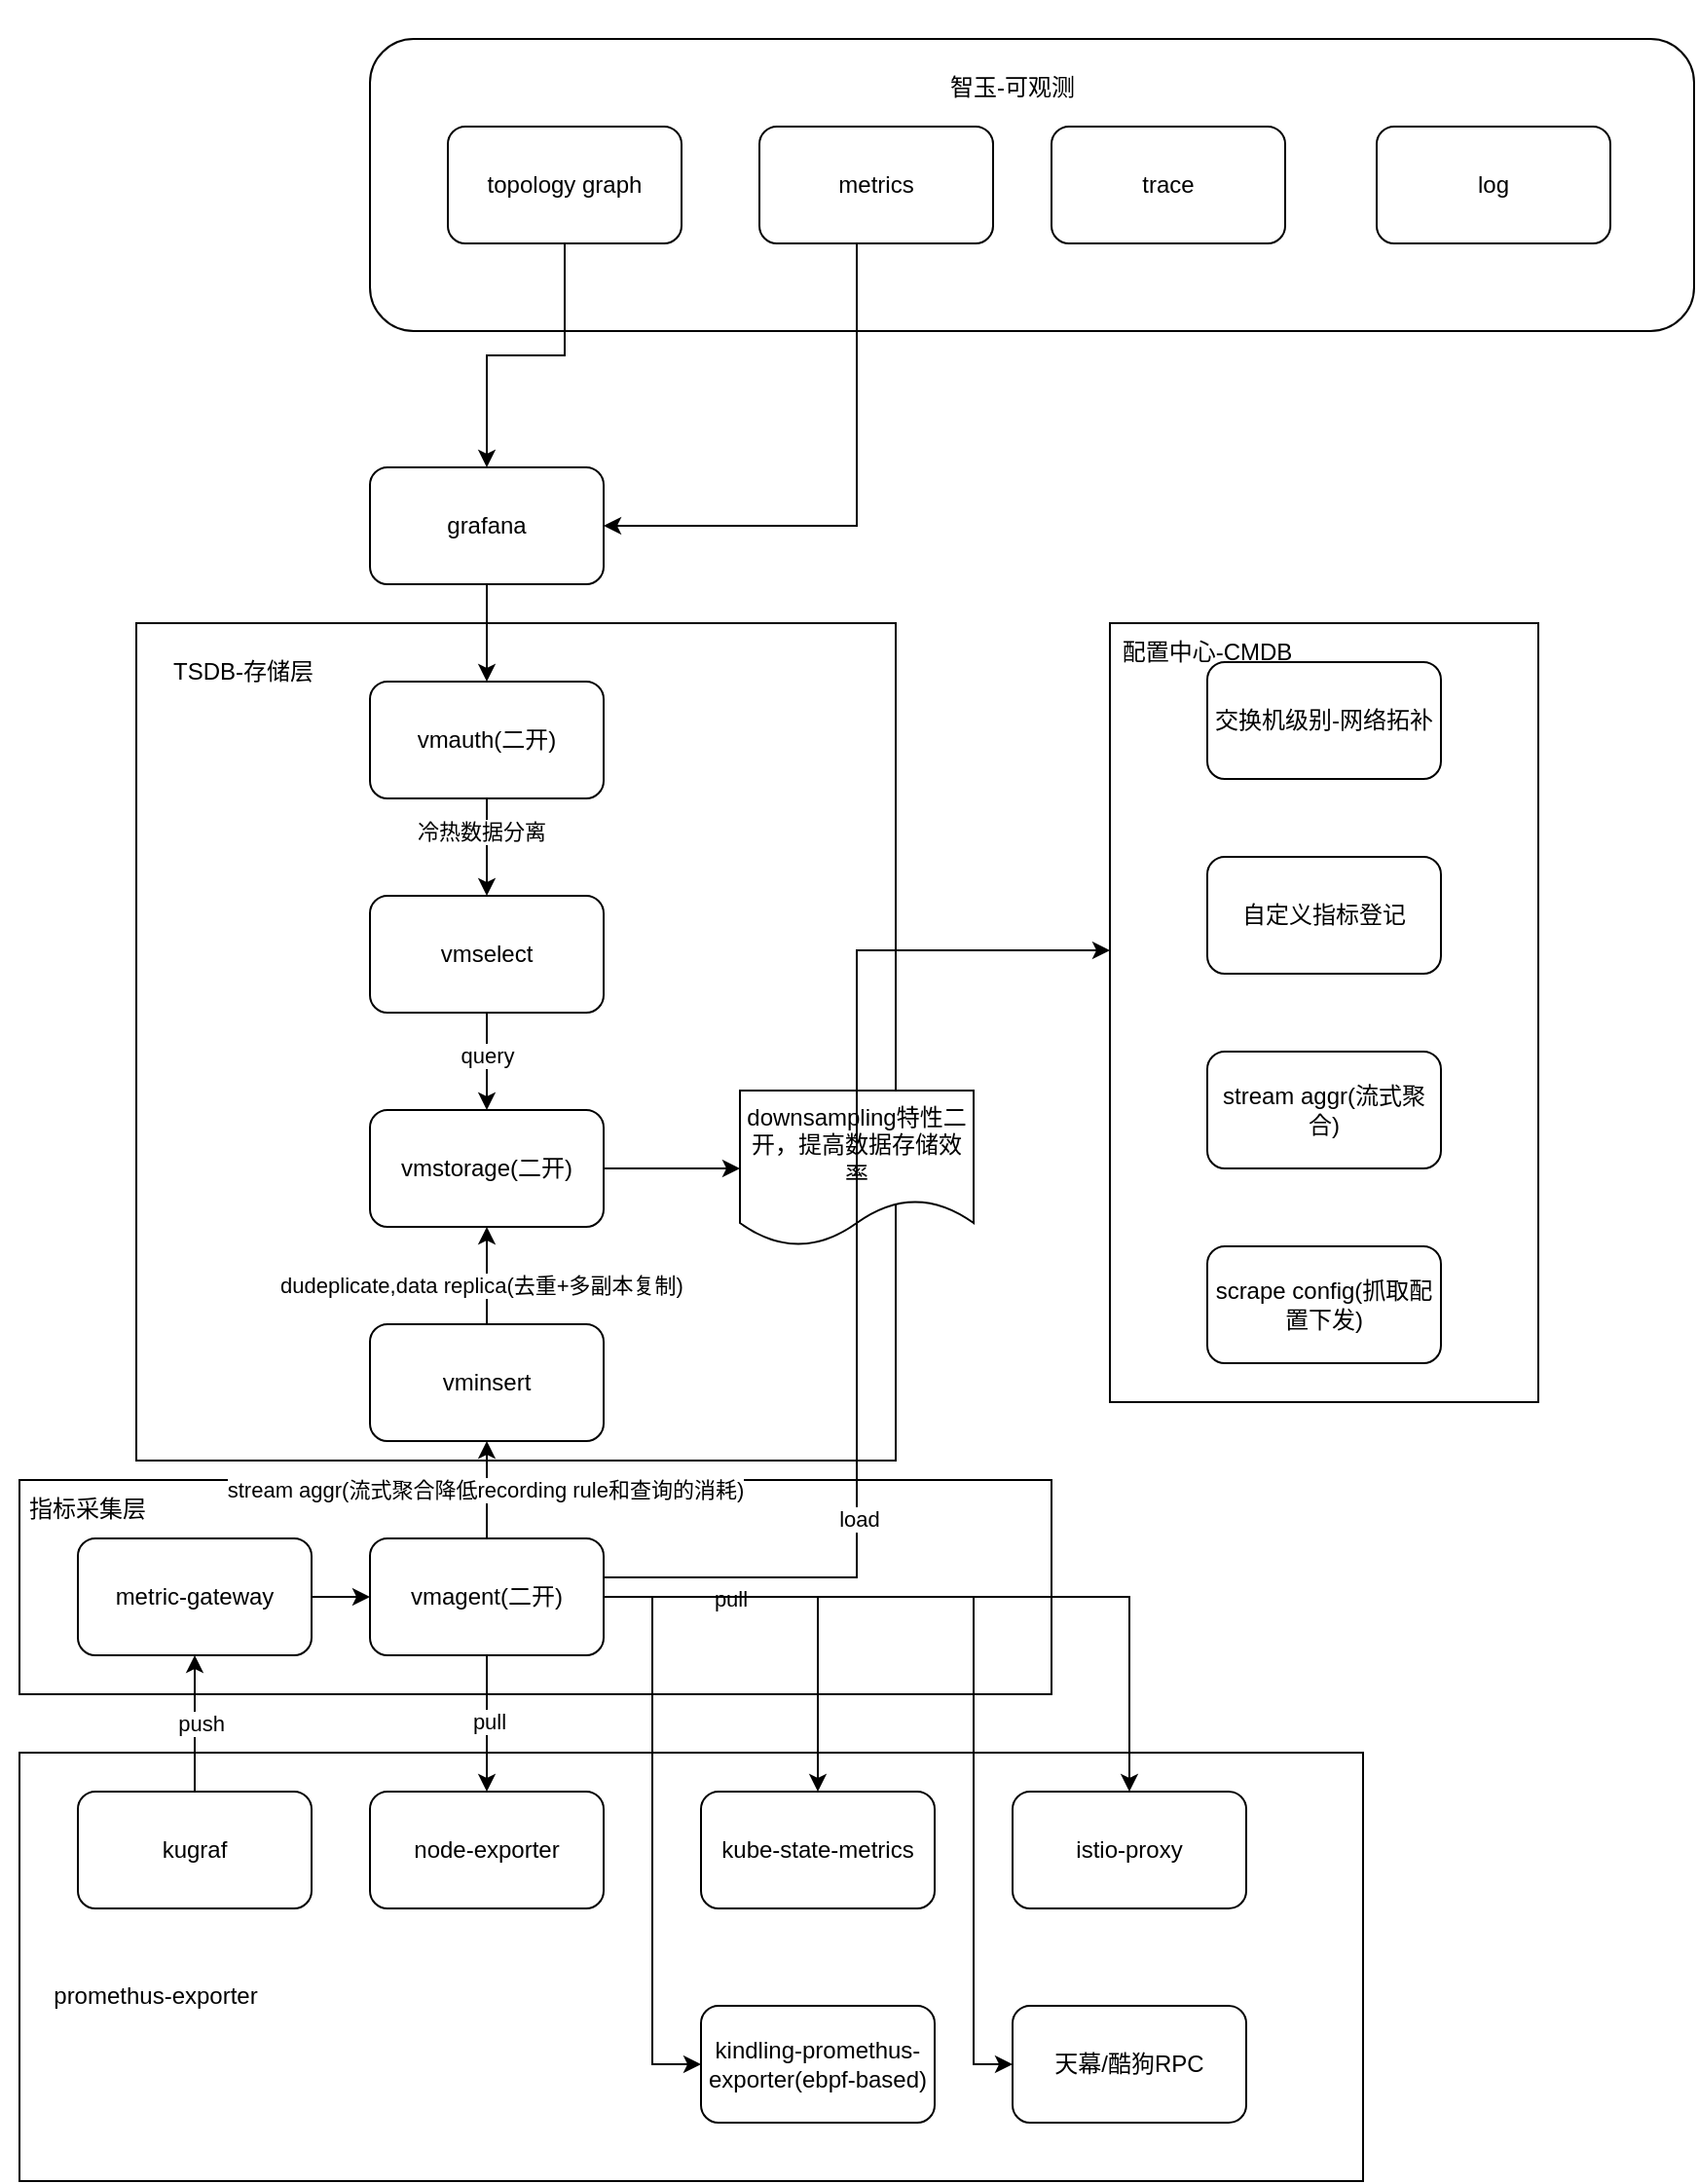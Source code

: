 <mxfile version="26.1.1">
  <diagram name="第 1 页" id="386Q1aQ_eGs3H4m2eRnu">
    <mxGraphModel dx="1050" dy="665" grid="1" gridSize="10" guides="1" tooltips="1" connect="1" arrows="1" fold="1" page="1" pageScale="1" pageWidth="827" pageHeight="1169" math="0" shadow="0">
      <root>
        <mxCell id="0" />
        <mxCell id="1" parent="0" />
        <mxCell id="7vA6uKXF7rg5VbFHULAT-63" value="" style="rounded=0;whiteSpace=wrap;html=1;" vertex="1" parent="1">
          <mxGeometry x="570" y="330" width="220" height="400" as="geometry" />
        </mxCell>
        <mxCell id="7vA6uKXF7rg5VbFHULAT-49" value="" style="rounded=0;whiteSpace=wrap;html=1;" vertex="1" parent="1">
          <mxGeometry x="10" y="910" width="690" height="220" as="geometry" />
        </mxCell>
        <mxCell id="7vA6uKXF7rg5VbFHULAT-43" value="" style="rounded=0;whiteSpace=wrap;html=1;" vertex="1" parent="1">
          <mxGeometry x="10" y="770" width="530" height="110" as="geometry" />
        </mxCell>
        <mxCell id="7vA6uKXF7rg5VbFHULAT-41" value="" style="rounded=0;whiteSpace=wrap;html=1;" vertex="1" parent="1">
          <mxGeometry x="70" y="330" width="390" height="430" as="geometry" />
        </mxCell>
        <mxCell id="7vA6uKXF7rg5VbFHULAT-1" value="" style="text;whiteSpace=wrap;html=1;" vertex="1" parent="1">
          <mxGeometry x="10" y="10" width="60" height="50" as="geometry" />
        </mxCell>
        <mxCell id="7vA6uKXF7rg5VbFHULAT-9" value="" style="edgeStyle=orthogonalEdgeStyle;rounded=0;orthogonalLoop=1;jettySize=auto;html=1;" edge="1" parent="1" source="7vA6uKXF7rg5VbFHULAT-3" target="7vA6uKXF7rg5VbFHULAT-4">
          <mxGeometry relative="1" as="geometry" />
        </mxCell>
        <mxCell id="7vA6uKXF7rg5VbFHULAT-3" value="grafana" style="rounded=1;whiteSpace=wrap;html=1;" vertex="1" parent="1">
          <mxGeometry x="190" y="250" width="120" height="60" as="geometry" />
        </mxCell>
        <mxCell id="7vA6uKXF7rg5VbFHULAT-10" value="" style="edgeStyle=orthogonalEdgeStyle;rounded=0;orthogonalLoop=1;jettySize=auto;html=1;" edge="1" parent="1" source="7vA6uKXF7rg5VbFHULAT-4" target="7vA6uKXF7rg5VbFHULAT-5">
          <mxGeometry relative="1" as="geometry" />
        </mxCell>
        <mxCell id="7vA6uKXF7rg5VbFHULAT-14" value="冷热数据分离" style="edgeLabel;html=1;align=center;verticalAlign=middle;resizable=0;points=[];" vertex="1" connectable="0" parent="7vA6uKXF7rg5VbFHULAT-10">
          <mxGeometry x="-0.32" y="-3" relative="1" as="geometry">
            <mxPoint as="offset" />
          </mxGeometry>
        </mxCell>
        <mxCell id="7vA6uKXF7rg5VbFHULAT-4" value="vmauth(二开)" style="rounded=1;whiteSpace=wrap;html=1;" vertex="1" parent="1">
          <mxGeometry x="190" y="360" width="120" height="60" as="geometry" />
        </mxCell>
        <mxCell id="7vA6uKXF7rg5VbFHULAT-11" value="" style="edgeStyle=orthogonalEdgeStyle;rounded=0;orthogonalLoop=1;jettySize=auto;html=1;" edge="1" parent="1" source="7vA6uKXF7rg5VbFHULAT-5" target="7vA6uKXF7rg5VbFHULAT-6">
          <mxGeometry relative="1" as="geometry" />
        </mxCell>
        <mxCell id="7vA6uKXF7rg5VbFHULAT-15" value="query" style="edgeLabel;html=1;align=center;verticalAlign=middle;resizable=0;points=[];" vertex="1" connectable="0" parent="7vA6uKXF7rg5VbFHULAT-11">
          <mxGeometry x="-0.12" relative="1" as="geometry">
            <mxPoint as="offset" />
          </mxGeometry>
        </mxCell>
        <mxCell id="7vA6uKXF7rg5VbFHULAT-5" value="vmselect" style="rounded=1;whiteSpace=wrap;html=1;" vertex="1" parent="1">
          <mxGeometry x="190" y="470" width="120" height="60" as="geometry" />
        </mxCell>
        <mxCell id="7vA6uKXF7rg5VbFHULAT-13" value="" style="edgeStyle=orthogonalEdgeStyle;rounded=0;orthogonalLoop=1;jettySize=auto;html=1;" edge="1" parent="1" source="7vA6uKXF7rg5VbFHULAT-6" target="7vA6uKXF7rg5VbFHULAT-7">
          <mxGeometry relative="1" as="geometry" />
        </mxCell>
        <mxCell id="7vA6uKXF7rg5VbFHULAT-6" value="vmstorage(二开)" style="rounded=1;whiteSpace=wrap;html=1;" vertex="1" parent="1">
          <mxGeometry x="190" y="580" width="120" height="60" as="geometry" />
        </mxCell>
        <mxCell id="7vA6uKXF7rg5VbFHULAT-7" value="downsampling特性二开，提高数据存储效率" style="shape=document;whiteSpace=wrap;html=1;boundedLbl=1;" vertex="1" parent="1">
          <mxGeometry x="380" y="570" width="120" height="80" as="geometry" />
        </mxCell>
        <mxCell id="7vA6uKXF7rg5VbFHULAT-16" value="" style="edgeStyle=orthogonalEdgeStyle;rounded=0;orthogonalLoop=1;jettySize=auto;html=1;" edge="1" parent="1" source="7vA6uKXF7rg5VbFHULAT-8" target="7vA6uKXF7rg5VbFHULAT-6">
          <mxGeometry relative="1" as="geometry" />
        </mxCell>
        <mxCell id="7vA6uKXF7rg5VbFHULAT-17" value="dudeplicate,data replica(去重+多副本复制)" style="edgeLabel;html=1;align=center;verticalAlign=middle;resizable=0;points=[];" vertex="1" connectable="0" parent="7vA6uKXF7rg5VbFHULAT-16">
          <mxGeometry x="-0.2" y="3" relative="1" as="geometry">
            <mxPoint as="offset" />
          </mxGeometry>
        </mxCell>
        <mxCell id="7vA6uKXF7rg5VbFHULAT-8" value="vminsert" style="rounded=1;whiteSpace=wrap;html=1;" vertex="1" parent="1">
          <mxGeometry x="190" y="690" width="120" height="60" as="geometry" />
        </mxCell>
        <mxCell id="7vA6uKXF7rg5VbFHULAT-19" value="" style="edgeStyle=orthogonalEdgeStyle;rounded=0;orthogonalLoop=1;jettySize=auto;html=1;" edge="1" parent="1" source="7vA6uKXF7rg5VbFHULAT-18" target="7vA6uKXF7rg5VbFHULAT-8">
          <mxGeometry relative="1" as="geometry" />
        </mxCell>
        <mxCell id="7vA6uKXF7rg5VbFHULAT-20" value="stream aggr(流式聚合降低recording rule和查询的消耗)" style="edgeLabel;html=1;align=center;verticalAlign=middle;resizable=0;points=[];" vertex="1" connectable="0" parent="7vA6uKXF7rg5VbFHULAT-19">
          <mxGeometry y="1" relative="1" as="geometry">
            <mxPoint as="offset" />
          </mxGeometry>
        </mxCell>
        <mxCell id="7vA6uKXF7rg5VbFHULAT-26" style="edgeStyle=orthogonalEdgeStyle;rounded=0;orthogonalLoop=1;jettySize=auto;html=1;" edge="1" parent="1" source="7vA6uKXF7rg5VbFHULAT-18" target="7vA6uKXF7rg5VbFHULAT-24">
          <mxGeometry relative="1" as="geometry" />
        </mxCell>
        <mxCell id="7vA6uKXF7rg5VbFHULAT-52" value="pull" style="edgeLabel;html=1;align=center;verticalAlign=middle;resizable=0;points=[];" vertex="1" connectable="0" parent="7vA6uKXF7rg5VbFHULAT-26">
          <mxGeometry x="-0.029" y="1" relative="1" as="geometry">
            <mxPoint as="offset" />
          </mxGeometry>
        </mxCell>
        <mxCell id="7vA6uKXF7rg5VbFHULAT-28" style="edgeStyle=orthogonalEdgeStyle;rounded=0;orthogonalLoop=1;jettySize=auto;html=1;entryX=0.5;entryY=0;entryDx=0;entryDy=0;" edge="1" parent="1" source="7vA6uKXF7rg5VbFHULAT-18" target="7vA6uKXF7rg5VbFHULAT-25">
          <mxGeometry relative="1" as="geometry" />
        </mxCell>
        <mxCell id="7vA6uKXF7rg5VbFHULAT-46" style="edgeStyle=orthogonalEdgeStyle;rounded=0;orthogonalLoop=1;jettySize=auto;html=1;entryX=0.5;entryY=0;entryDx=0;entryDy=0;" edge="1" parent="1" source="7vA6uKXF7rg5VbFHULAT-18" target="7vA6uKXF7rg5VbFHULAT-45">
          <mxGeometry relative="1" as="geometry" />
        </mxCell>
        <mxCell id="7vA6uKXF7rg5VbFHULAT-51" value="pull" style="edgeLabel;html=1;align=center;verticalAlign=middle;resizable=0;points=[];" vertex="1" connectable="0" parent="7vA6uKXF7rg5VbFHULAT-46">
          <mxGeometry x="-0.649" y="-1" relative="1" as="geometry">
            <mxPoint as="offset" />
          </mxGeometry>
        </mxCell>
        <mxCell id="7vA6uKXF7rg5VbFHULAT-59" style="edgeStyle=orthogonalEdgeStyle;rounded=0;orthogonalLoop=1;jettySize=auto;html=1;entryX=0;entryY=0.5;entryDx=0;entryDy=0;" edge="1" parent="1" source="7vA6uKXF7rg5VbFHULAT-18" target="7vA6uKXF7rg5VbFHULAT-47">
          <mxGeometry relative="1" as="geometry" />
        </mxCell>
        <mxCell id="7vA6uKXF7rg5VbFHULAT-61" style="edgeStyle=orthogonalEdgeStyle;rounded=0;orthogonalLoop=1;jettySize=auto;html=1;entryX=0;entryY=0.5;entryDx=0;entryDy=0;" edge="1" parent="1" source="7vA6uKXF7rg5VbFHULAT-18" target="7vA6uKXF7rg5VbFHULAT-48">
          <mxGeometry relative="1" as="geometry">
            <Array as="points">
              <mxPoint x="500" y="830" />
              <mxPoint x="500" y="1070" />
            </Array>
          </mxGeometry>
        </mxCell>
        <mxCell id="7vA6uKXF7rg5VbFHULAT-18" value="vmagent(二开)" style="rounded=1;whiteSpace=wrap;html=1;" vertex="1" parent="1">
          <mxGeometry x="190" y="800" width="120" height="60" as="geometry" />
        </mxCell>
        <mxCell id="7vA6uKXF7rg5VbFHULAT-22" value="" style="edgeStyle=orthogonalEdgeStyle;rounded=0;orthogonalLoop=1;jettySize=auto;html=1;" edge="1" parent="1" source="7vA6uKXF7rg5VbFHULAT-21" target="7vA6uKXF7rg5VbFHULAT-18">
          <mxGeometry relative="1" as="geometry" />
        </mxCell>
        <mxCell id="7vA6uKXF7rg5VbFHULAT-21" value="metric-gateway" style="rounded=1;whiteSpace=wrap;html=1;" vertex="1" parent="1">
          <mxGeometry x="40" y="800" width="120" height="60" as="geometry" />
        </mxCell>
        <mxCell id="7vA6uKXF7rg5VbFHULAT-29" value="" style="edgeStyle=orthogonalEdgeStyle;rounded=0;orthogonalLoop=1;jettySize=auto;html=1;" edge="1" parent="1" source="7vA6uKXF7rg5VbFHULAT-23" target="7vA6uKXF7rg5VbFHULAT-21">
          <mxGeometry relative="1" as="geometry" />
        </mxCell>
        <mxCell id="7vA6uKXF7rg5VbFHULAT-30" value="push" style="edgeLabel;html=1;align=center;verticalAlign=middle;resizable=0;points=[];" vertex="1" connectable="0" parent="7vA6uKXF7rg5VbFHULAT-29">
          <mxGeometry y="-3" relative="1" as="geometry">
            <mxPoint as="offset" />
          </mxGeometry>
        </mxCell>
        <mxCell id="7vA6uKXF7rg5VbFHULAT-23" value="kugraf" style="rounded=1;whiteSpace=wrap;html=1;" vertex="1" parent="1">
          <mxGeometry x="40" y="930" width="120" height="60" as="geometry" />
        </mxCell>
        <mxCell id="7vA6uKXF7rg5VbFHULAT-24" value="node-exporter" style="rounded=1;whiteSpace=wrap;html=1;" vertex="1" parent="1">
          <mxGeometry x="190" y="930" width="120" height="60" as="geometry" />
        </mxCell>
        <mxCell id="7vA6uKXF7rg5VbFHULAT-25" value="kube-state-metrics" style="rounded=1;whiteSpace=wrap;html=1;" vertex="1" parent="1">
          <mxGeometry x="360" y="930" width="120" height="60" as="geometry" />
        </mxCell>
        <mxCell id="7vA6uKXF7rg5VbFHULAT-31" value="" style="rounded=1;whiteSpace=wrap;html=1;" vertex="1" parent="1">
          <mxGeometry x="190" y="30" width="680" height="150" as="geometry" />
        </mxCell>
        <mxCell id="7vA6uKXF7rg5VbFHULAT-67" style="edgeStyle=orthogonalEdgeStyle;rounded=0;orthogonalLoop=1;jettySize=auto;html=1;" edge="1" parent="1" source="7vA6uKXF7rg5VbFHULAT-33" target="7vA6uKXF7rg5VbFHULAT-3">
          <mxGeometry relative="1" as="geometry" />
        </mxCell>
        <mxCell id="7vA6uKXF7rg5VbFHULAT-33" value="topology graph" style="rounded=1;whiteSpace=wrap;html=1;" vertex="1" parent="1">
          <mxGeometry x="230" y="75" width="120" height="60" as="geometry" />
        </mxCell>
        <mxCell id="7vA6uKXF7rg5VbFHULAT-68" style="edgeStyle=orthogonalEdgeStyle;rounded=0;orthogonalLoop=1;jettySize=auto;html=1;entryX=1;entryY=0.5;entryDx=0;entryDy=0;" edge="1" parent="1" source="7vA6uKXF7rg5VbFHULAT-34" target="7vA6uKXF7rg5VbFHULAT-3">
          <mxGeometry relative="1" as="geometry">
            <Array as="points">
              <mxPoint x="440" y="280" />
            </Array>
          </mxGeometry>
        </mxCell>
        <mxCell id="7vA6uKXF7rg5VbFHULAT-34" value="metrics" style="rounded=1;whiteSpace=wrap;html=1;" vertex="1" parent="1">
          <mxGeometry x="390" y="75" width="120" height="60" as="geometry" />
        </mxCell>
        <mxCell id="7vA6uKXF7rg5VbFHULAT-35" value="trace" style="rounded=1;whiteSpace=wrap;html=1;" vertex="1" parent="1">
          <mxGeometry x="540" y="75" width="120" height="60" as="geometry" />
        </mxCell>
        <mxCell id="7vA6uKXF7rg5VbFHULAT-36" value="log" style="rounded=1;whiteSpace=wrap;html=1;" vertex="1" parent="1">
          <mxGeometry x="707" y="75" width="120" height="60" as="geometry" />
        </mxCell>
        <mxCell id="7vA6uKXF7rg5VbFHULAT-37" value="智玉-可观测" style="text;html=1;align=center;verticalAlign=middle;whiteSpace=wrap;rounded=0;" vertex="1" parent="1">
          <mxGeometry x="470" y="40" width="100" height="30" as="geometry" />
        </mxCell>
        <mxCell id="7vA6uKXF7rg5VbFHULAT-42" value="TSDB-存储层" style="text;html=1;align=center;verticalAlign=middle;whiteSpace=wrap;rounded=0;" vertex="1" parent="1">
          <mxGeometry x="80" y="340" width="90" height="30" as="geometry" />
        </mxCell>
        <mxCell id="7vA6uKXF7rg5VbFHULAT-44" value="指标采集层" style="text;html=1;align=center;verticalAlign=middle;whiteSpace=wrap;rounded=0;" vertex="1" parent="1">
          <mxGeometry y="770" width="90" height="30" as="geometry" />
        </mxCell>
        <mxCell id="7vA6uKXF7rg5VbFHULAT-45" value="istio-proxy" style="rounded=1;whiteSpace=wrap;html=1;" vertex="1" parent="1">
          <mxGeometry x="520" y="930" width="120" height="60" as="geometry" />
        </mxCell>
        <mxCell id="7vA6uKXF7rg5VbFHULAT-47" value="kindling-promethus-exporter(ebpf-based)" style="rounded=1;whiteSpace=wrap;html=1;" vertex="1" parent="1">
          <mxGeometry x="360" y="1040" width="120" height="60" as="geometry" />
        </mxCell>
        <mxCell id="7vA6uKXF7rg5VbFHULAT-48" value="天幕/酷狗RPC" style="rounded=1;whiteSpace=wrap;html=1;" vertex="1" parent="1">
          <mxGeometry x="520" y="1040" width="120" height="60" as="geometry" />
        </mxCell>
        <mxCell id="7vA6uKXF7rg5VbFHULAT-50" value="promethus-exporter" style="text;html=1;align=center;verticalAlign=middle;whiteSpace=wrap;rounded=0;" vertex="1" parent="1">
          <mxGeometry x="20" y="1020" width="120" height="30" as="geometry" />
        </mxCell>
        <mxCell id="7vA6uKXF7rg5VbFHULAT-53" value="交换机级别-网络拓补" style="rounded=1;whiteSpace=wrap;html=1;" vertex="1" parent="1">
          <mxGeometry x="620" y="350" width="120" height="60" as="geometry" />
        </mxCell>
        <mxCell id="7vA6uKXF7rg5VbFHULAT-54" value="自定义指标登记" style="rounded=1;whiteSpace=wrap;html=1;" vertex="1" parent="1">
          <mxGeometry x="620" y="450" width="120" height="60" as="geometry" />
        </mxCell>
        <mxCell id="7vA6uKXF7rg5VbFHULAT-55" value="stream aggr(流式聚合)" style="rounded=1;whiteSpace=wrap;html=1;" vertex="1" parent="1">
          <mxGeometry x="620" y="550" width="120" height="60" as="geometry" />
        </mxCell>
        <mxCell id="7vA6uKXF7rg5VbFHULAT-62" value="scrape config(抓取配置下发)" style="rounded=1;whiteSpace=wrap;html=1;" vertex="1" parent="1">
          <mxGeometry x="620" y="650" width="120" height="60" as="geometry" />
        </mxCell>
        <mxCell id="7vA6uKXF7rg5VbFHULAT-64" value="配置中心-CMDB" style="text;html=1;align=center;verticalAlign=middle;whiteSpace=wrap;rounded=0;" vertex="1" parent="1">
          <mxGeometry x="570" y="330" width="100" height="30" as="geometry" />
        </mxCell>
        <mxCell id="7vA6uKXF7rg5VbFHULAT-65" style="edgeStyle=orthogonalEdgeStyle;rounded=0;orthogonalLoop=1;jettySize=auto;html=1;entryX=0;entryY=0.42;entryDx=0;entryDy=0;entryPerimeter=0;" edge="1" parent="1" source="7vA6uKXF7rg5VbFHULAT-18" target="7vA6uKXF7rg5VbFHULAT-63">
          <mxGeometry relative="1" as="geometry">
            <Array as="points">
              <mxPoint x="440" y="820" />
              <mxPoint x="440" y="498" />
            </Array>
          </mxGeometry>
        </mxCell>
        <mxCell id="7vA6uKXF7rg5VbFHULAT-66" value="load" style="edgeLabel;html=1;align=center;verticalAlign=middle;resizable=0;points=[];" vertex="1" connectable="0" parent="7vA6uKXF7rg5VbFHULAT-65">
          <mxGeometry x="-0.45" y="-1" relative="1" as="geometry">
            <mxPoint as="offset" />
          </mxGeometry>
        </mxCell>
      </root>
    </mxGraphModel>
  </diagram>
</mxfile>
